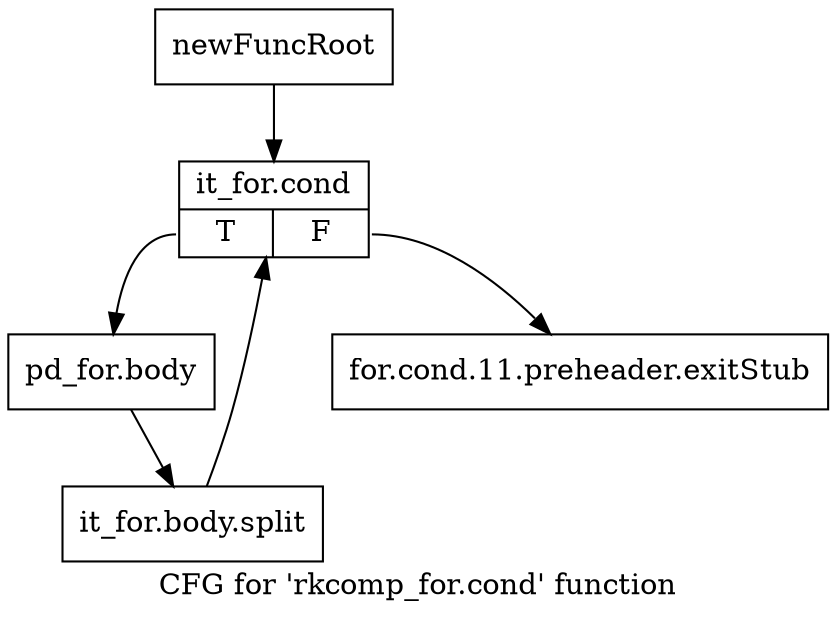 digraph "CFG for 'rkcomp_for.cond' function" {
	label="CFG for 'rkcomp_for.cond' function";

	Node0x33a8b10 [shape=record,label="{newFuncRoot}"];
	Node0x33a8b10 -> Node0x33a8bb0;
	Node0x33a8b60 [shape=record,label="{for.cond.11.preheader.exitStub}"];
	Node0x33a8bb0 [shape=record,label="{it_for.cond|{<s0>T|<s1>F}}"];
	Node0x33a8bb0:s0 -> Node0x33a8c00;
	Node0x33a8bb0:s1 -> Node0x33a8b60;
	Node0x33a8c00 [shape=record,label="{pd_for.body}"];
	Node0x33a8c00 -> Node0x38d3ac0;
	Node0x38d3ac0 [shape=record,label="{it_for.body.split}"];
	Node0x38d3ac0 -> Node0x33a8bb0;
}

